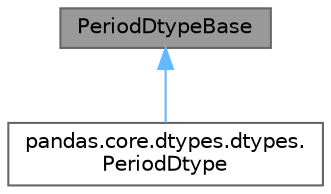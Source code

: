 digraph "PeriodDtypeBase"
{
 // LATEX_PDF_SIZE
  bgcolor="transparent";
  edge [fontname=Helvetica,fontsize=10,labelfontname=Helvetica,labelfontsize=10];
  node [fontname=Helvetica,fontsize=10,shape=box,height=0.2,width=0.4];
  Node1 [id="Node000001",label="PeriodDtypeBase",height=0.2,width=0.4,color="gray40", fillcolor="grey60", style="filled", fontcolor="black",tooltip=" "];
  Node1 -> Node2 [id="edge1_Node000001_Node000002",dir="back",color="steelblue1",style="solid",tooltip=" "];
  Node2 [id="Node000002",label="pandas.core.dtypes.dtypes.\lPeriodDtype",height=0.2,width=0.4,color="gray40", fillcolor="white", style="filled",URL="$d5/d14/classpandas_1_1core_1_1dtypes_1_1dtypes_1_1PeriodDtype.html",tooltip=" "];
}
